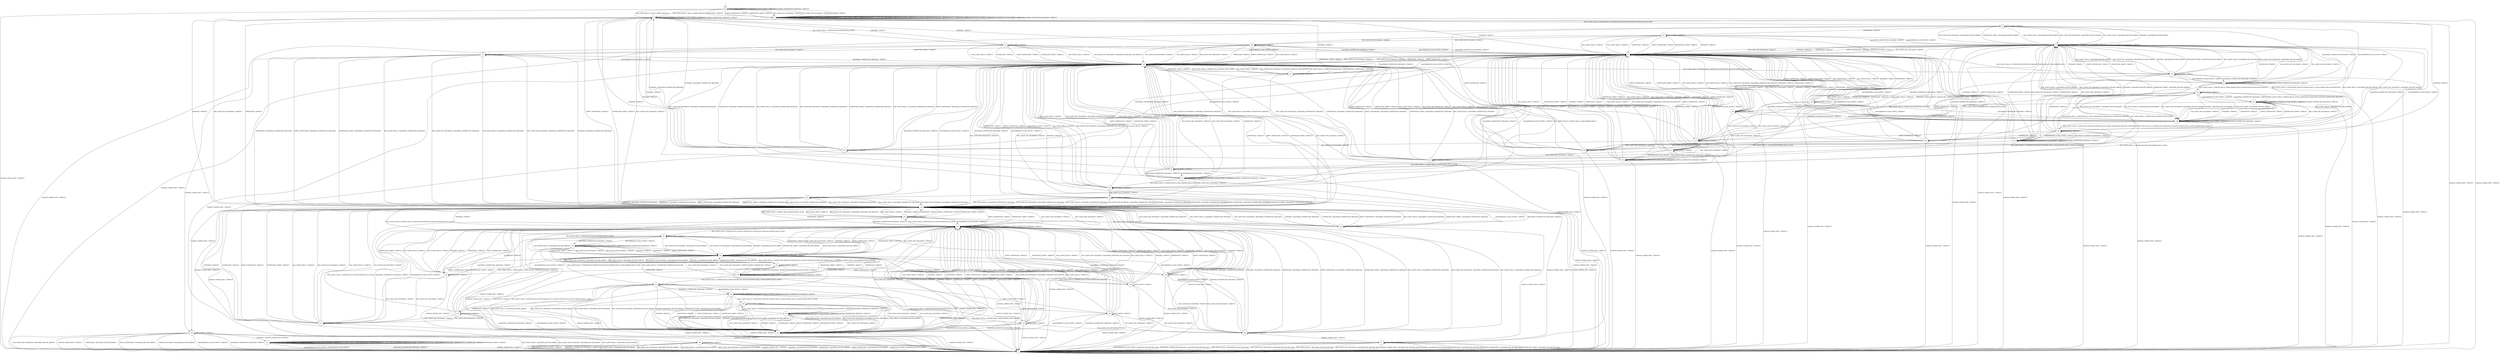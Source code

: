 digraph g {
__start0 [label="" shape="none"];

	s0 [shape="circle" label="s0"];
	s1 [shape="circle" label="s1"];
	s2 [shape="circle" label="s2"];
	s3 [shape="circle" label="s3"];
	s4 [shape="circle" label="s4"];
	s5 [shape="circle" label="s5"];
	s6 [shape="circle" label="s6"];
	s7 [shape="circle" label="s7"];
	s8 [shape="circle" label="s8"];
	s9 [shape="circle" label="s9"];
	s10 [shape="circle" label="s10"];
	s11 [shape="circle" label="s11"];
	s12 [shape="circle" label="s12"];
	s13 [shape="circle" label="s13"];
	s14 [shape="circle" label="s14"];
	s15 [shape="circle" label="s15"];
	s16 [shape="circle" label="s16"];
	s17 [shape="circle" label="s17"];
	s18 [shape="circle" label="s18"];
	s19 [shape="circle" label="s19"];
	s20 [shape="circle" label="s20"];
	s21 [shape="circle" label="s21"];
	s22 [shape="circle" label="s22"];
	s23 [shape="circle" label="s23"];
	s24 [shape="circle" label="s24"];
	s25 [shape="circle" label="s25"];
	s26 [shape="circle" label="s26"];
	s27 [shape="circle" label="s27"];
	s28 [shape="circle" label="s28"];
	s29 [shape="circle" label="s29"];
	s30 [shape="circle" label="s30"];
	s31 [shape="circle" label="s31"];
	s32 [shape="circle" label="s32"];
	s33 [shape="circle" label="s33"];
	s34 [shape="circle" label="s34"];
	s35 [shape="circle" label="s35"];
	s36 [shape="circle" label="s36"];
	s37 [shape="circle" label="s37"];
	s38 [shape="circle" label="s38"];
	s39 [shape="circle" label="s39"];
	s40 [shape="circle" label="s40"];
	s41 [shape="circle" label="s41"];
	s42 [shape="circle" label="s42"];
	s43 [shape="circle" label="s43"];
	s44 [shape="circle" label="s44"];
	s45 [shape="circle" label="s45"];
	s46 [shape="circle" label="s46"];
	s47 [shape="circle" label="s47"];
	s48 [shape="circle" label="s48"];
	s49 [shape="circle" label="s49"];
	s50 [shape="circle" label="s50"];
	s51 [shape="circle" label="s51"];
	s52 [shape="circle" label="s52"];
	s53 [shape="circle" label="s53"];
	s54 [shape="circle" label="s54"];
	s55 [shape="circle" label="s55"];
	s56 [shape="circle" label="s56"];
	s57 [shape="circle" label="s57"];
	s58 [shape="circle" label="s58"];
	s59 [shape="circle" label="s59"];
	s0 -> s2 [label="RSA_CLIENT_HELLO / HELLO_VERIFY_REQUEST"];
	s0 -> s7 [label="RSA_CLIENT_KEY_EXCHANGE / TIMEOUT"];
	s0 -> s2 [label="PSK_CLIENT_HELLO / HELLO_VERIFY_REQUEST"];
	s0 -> s7 [label="PSK_CLIENT_KEY_EXCHANGE / TIMEOUT"];
	s0 -> s1 [label="CHANGE_CIPHER_SPEC / TIMEOUT"];
	s0 -> s7 [label="FINISHED / TIMEOUT"];
	s0 -> s0 [label="APPLICATION / TIMEOUT"];
	s0 -> s7 [label="CERTIFICATE / TIMEOUT"];
	s0 -> s7 [label="EMPTY_CERTIFICATE / TIMEOUT"];
	s0 -> s7 [label="CERTIFICATE_VERIFY / TIMEOUT"];
	s0 -> s0 [label="Alert(WARNING,CLOSE_NOTIFY) / TIMEOUT"];
	s0 -> s0 [label="Alert(FATAL,UNEXPECTED_MESSAGE) / TIMEOUT"];
	s1 -> s1 [label="RSA_CLIENT_HELLO / TIMEOUT"];
	s1 -> s1 [label="RSA_CLIENT_KEY_EXCHANGE / TIMEOUT"];
	s1 -> s1 [label="PSK_CLIENT_HELLO / TIMEOUT"];
	s1 -> s1 [label="PSK_CLIENT_KEY_EXCHANGE / TIMEOUT"];
	s1 -> s1 [label="CHANGE_CIPHER_SPEC / TIMEOUT"];
	s1 -> s1 [label="FINISHED / TIMEOUT"];
	s1 -> s1 [label="APPLICATION / TIMEOUT"];
	s1 -> s1 [label="CERTIFICATE / TIMEOUT"];
	s1 -> s1 [label="EMPTY_CERTIFICATE / TIMEOUT"];
	s1 -> s1 [label="CERTIFICATE_VERIFY / TIMEOUT"];
	s1 -> s1 [label="Alert(WARNING,CLOSE_NOTIFY) / TIMEOUT"];
	s1 -> s1 [label="Alert(FATAL,UNEXPECTED_MESSAGE) / TIMEOUT"];
	s2 -> s3 [label="RSA_CLIENT_HELLO / SERVER_HELLO,CERTIFICATE,CERTIFICATE_REQUEST,SERVER_HELLO_DONE"];
	s2 -> s18 [label="RSA_CLIENT_KEY_EXCHANGE / TIMEOUT"];
	s2 -> s12 [label="PSK_CLIENT_HELLO / SERVER_HELLO,SERVER_HELLO_DONE"];
	s2 -> s18 [label="PSK_CLIENT_KEY_EXCHANGE / TIMEOUT"];
	s2 -> s1 [label="CHANGE_CIPHER_SPEC / TIMEOUT"];
	s2 -> s18 [label="FINISHED / TIMEOUT"];
	s2 -> s2 [label="APPLICATION / TIMEOUT"];
	s2 -> s18 [label="CERTIFICATE / TIMEOUT"];
	s2 -> s18 [label="EMPTY_CERTIFICATE / TIMEOUT"];
	s2 -> s18 [label="CERTIFICATE_VERIFY / TIMEOUT"];
	s2 -> s2 [label="Alert(WARNING,CLOSE_NOTIFY) / TIMEOUT"];
	s2 -> s2 [label="Alert(FATAL,UNEXPECTED_MESSAGE) / TIMEOUT"];
	s3 -> s4 [label="RSA_CLIENT_HELLO / Alert(FATAL,DECODE_ERROR)"];
	s3 -> s4 [label="RSA_CLIENT_KEY_EXCHANGE / Alert(FATAL,DECODE_ERROR)"];
	s3 -> s4 [label="PSK_CLIENT_HELLO / Alert(FATAL,DECODE_ERROR)"];
	s3 -> s4 [label="PSK_CLIENT_KEY_EXCHANGE / Alert(FATAL,DECODE_ERROR)"];
	s3 -> s1 [label="CHANGE_CIPHER_SPEC / TIMEOUT"];
	s3 -> s4 [label="FINISHED / Alert(FATAL,DECODE_ERROR)"];
	s3 -> s3 [label="APPLICATION / TIMEOUT"];
	s3 -> s27 [label="CERTIFICATE / TIMEOUT"];
	s3 -> s47 [label="EMPTY_CERTIFICATE / TIMEOUT"];
	s3 -> s4 [label="CERTIFICATE_VERIFY / Alert(FATAL,DECODE_ERROR)"];
	s3 -> s5 [label="Alert(WARNING,CLOSE_NOTIFY) / TIMEOUT"];
	s3 -> s5 [label="Alert(FATAL,UNEXPECTED_MESSAGE) / TIMEOUT"];
	s4 -> s43 [label="RSA_CLIENT_HELLO / CERTIFICATE_REQUEST,SERVER_HELLO_DONE,SERVER_HELLO,CERTIFICATE"];
	s4 -> s6 [label="RSA_CLIENT_KEY_EXCHANGE / TIMEOUT"];
	s4 -> s8 [label="PSK_CLIENT_HELLO / SERVER_HELLO,SERVER_HELLO_DONE"];
	s4 -> s6 [label="PSK_CLIENT_KEY_EXCHANGE / TIMEOUT"];
	s4 -> s1 [label="CHANGE_CIPHER_SPEC / TIMEOUT"];
	s4 -> s6 [label="FINISHED / TIMEOUT"];
	s4 -> s4 [label="APPLICATION / TIMEOUT"];
	s4 -> s6 [label="CERTIFICATE / TIMEOUT"];
	s4 -> s6 [label="EMPTY_CERTIFICATE / TIMEOUT"];
	s4 -> s6 [label="CERTIFICATE_VERIFY / TIMEOUT"];
	s4 -> s4 [label="Alert(WARNING,CLOSE_NOTIFY) / TIMEOUT"];
	s4 -> s4 [label="Alert(FATAL,UNEXPECTED_MESSAGE) / TIMEOUT"];
	s5 -> s22 [label="RSA_CLIENT_HELLO / SERVER_HELLO_DONE,SERVER_HELLO,CERTIFICATE,CERTIFICATE_REQUEST"];
	s5 -> s4 [label="RSA_CLIENT_KEY_EXCHANGE / TIMEOUT"];
	s5 -> s13 [label="PSK_CLIENT_HELLO / SERVER_HELLO,SERVER_HELLO_DONE"];
	s5 -> s4 [label="PSK_CLIENT_KEY_EXCHANGE / TIMEOUT"];
	s5 -> s1 [label="CHANGE_CIPHER_SPEC / TIMEOUT"];
	s5 -> s4 [label="FINISHED / TIMEOUT"];
	s5 -> s5 [label="APPLICATION / TIMEOUT"];
	s5 -> s4 [label="CERTIFICATE / TIMEOUT"];
	s5 -> s4 [label="EMPTY_CERTIFICATE / TIMEOUT"];
	s5 -> s4 [label="CERTIFICATE_VERIFY / TIMEOUT"];
	s5 -> s5 [label="Alert(WARNING,CLOSE_NOTIFY) / TIMEOUT"];
	s5 -> s5 [label="Alert(FATAL,UNEXPECTED_MESSAGE) / TIMEOUT"];
	s6 -> s53 [label="RSA_CLIENT_HELLO / CERTIFICATE,CERTIFICATE_REQUEST,SERVER_HELLO_DONE,SERVER_HELLO"];
	s6 -> s55 [label="RSA_CLIENT_KEY_EXCHANGE / TIMEOUT"];
	s6 -> s52 [label="PSK_CLIENT_HELLO / SERVER_HELLO_DONE,SERVER_HELLO"];
	s6 -> s55 [label="PSK_CLIENT_KEY_EXCHANGE / TIMEOUT"];
	s6 -> s1 [label="CHANGE_CIPHER_SPEC / TIMEOUT"];
	s6 -> s2 [label="FINISHED / TIMEOUT"];
	s6 -> s6 [label="APPLICATION / TIMEOUT"];
	s6 -> s55 [label="CERTIFICATE / TIMEOUT"];
	s6 -> s55 [label="EMPTY_CERTIFICATE / TIMEOUT"];
	s6 -> s55 [label="CERTIFICATE_VERIFY / TIMEOUT"];
	s6 -> s6 [label="Alert(WARNING,CLOSE_NOTIFY) / TIMEOUT"];
	s6 -> s6 [label="Alert(FATAL,UNEXPECTED_MESSAGE) / TIMEOUT"];
	s7 -> s7 [label="RSA_CLIENT_HELLO / HELLO_VERIFY_REQUEST"];
	s7 -> s7 [label="RSA_CLIENT_KEY_EXCHANGE / TIMEOUT"];
	s7 -> s7 [label="PSK_CLIENT_HELLO / HELLO_VERIFY_REQUEST"];
	s7 -> s7 [label="PSK_CLIENT_KEY_EXCHANGE / TIMEOUT"];
	s7 -> s1 [label="CHANGE_CIPHER_SPEC / TIMEOUT"];
	s7 -> s7 [label="FINISHED / TIMEOUT"];
	s7 -> s7 [label="APPLICATION / TIMEOUT"];
	s7 -> s7 [label="CERTIFICATE / TIMEOUT"];
	s7 -> s7 [label="EMPTY_CERTIFICATE / TIMEOUT"];
	s7 -> s7 [label="CERTIFICATE_VERIFY / TIMEOUT"];
	s7 -> s7 [label="Alert(WARNING,CLOSE_NOTIFY) / TIMEOUT"];
	s7 -> s7 [label="Alert(FATAL,UNEXPECTED_MESSAGE) / TIMEOUT"];
	s8 -> s55 [label="RSA_CLIENT_HELLO / TIMEOUT"];
	s8 -> s55 [label="RSA_CLIENT_KEY_EXCHANGE / Alert(FATAL,UNKNOWN_PSK_IDENTITY)"];
	s8 -> s55 [label="PSK_CLIENT_HELLO / TIMEOUT"];
	s8 -> s9 [label="PSK_CLIENT_KEY_EXCHANGE / TIMEOUT"];
	s8 -> s1 [label="CHANGE_CIPHER_SPEC / TIMEOUT"];
	s8 -> s2 [label="FINISHED / TIMEOUT"];
	s8 -> s8 [label="APPLICATION / TIMEOUT"];
	s8 -> s55 [label="CERTIFICATE / TIMEOUT"];
	s8 -> s55 [label="EMPTY_CERTIFICATE / TIMEOUT"];
	s8 -> s55 [label="CERTIFICATE_VERIFY / TIMEOUT"];
	s8 -> s10 [label="Alert(WARNING,CLOSE_NOTIFY) / TIMEOUT"];
	s8 -> s10 [label="Alert(FATAL,UNEXPECTED_MESSAGE) / TIMEOUT"];
	s9 -> s18 [label="RSA_CLIENT_HELLO / Alert(FATAL,UNEXPECTED_MESSAGE)"];
	s9 -> s18 [label="RSA_CLIENT_KEY_EXCHANGE / Alert(FATAL,UNEXPECTED_MESSAGE)"];
	s9 -> s18 [label="PSK_CLIENT_HELLO / Alert(FATAL,UNEXPECTED_MESSAGE)"];
	s9 -> s18 [label="PSK_CLIENT_KEY_EXCHANGE / Alert(FATAL,UNEXPECTED_MESSAGE)"];
	s9 -> s11 [label="CHANGE_CIPHER_SPEC / TIMEOUT"];
	s9 -> s18 [label="FINISHED / Alert(FATAL,UNEXPECTED_MESSAGE)"];
	s9 -> s9 [label="APPLICATION / TIMEOUT"];
	s9 -> s18 [label="CERTIFICATE / Alert(FATAL,UNEXPECTED_MESSAGE)"];
	s9 -> s18 [label="EMPTY_CERTIFICATE / Alert(FATAL,UNEXPECTED_MESSAGE)"];
	s9 -> s18 [label="CERTIFICATE_VERIFY / Alert(FATAL,UNEXPECTED_MESSAGE)"];
	s9 -> s55 [label="Alert(WARNING,CLOSE_NOTIFY) / TIMEOUT"];
	s9 -> s55 [label="Alert(FATAL,UNEXPECTED_MESSAGE) / TIMEOUT"];
	s10 -> s53 [label="RSA_CLIENT_HELLO / CERTIFICATE,CERTIFICATE_REQUEST,SERVER_HELLO_DONE,SERVER_HELLO_DONE"];
	s10 -> s55 [label="RSA_CLIENT_KEY_EXCHANGE / TIMEOUT"];
	s10 -> s52 [label="PSK_CLIENT_HELLO / SERVER_HELLO_DONE,SERVER_HELLO_DONE"];
	s10 -> s55 [label="PSK_CLIENT_KEY_EXCHANGE / TIMEOUT"];
	s10 -> s1 [label="CHANGE_CIPHER_SPEC / TIMEOUT"];
	s10 -> s2 [label="FINISHED / TIMEOUT"];
	s10 -> s10 [label="APPLICATION / TIMEOUT"];
	s10 -> s55 [label="CERTIFICATE / TIMEOUT"];
	s10 -> s55 [label="EMPTY_CERTIFICATE / TIMEOUT"];
	s10 -> s55 [label="CERTIFICATE_VERIFY / TIMEOUT"];
	s10 -> s10 [label="Alert(WARNING,CLOSE_NOTIFY) / TIMEOUT"];
	s10 -> s10 [label="Alert(FATAL,UNEXPECTED_MESSAGE) / TIMEOUT"];
	s11 -> s1 [label="RSA_CLIENT_HELLO / Alert(FATAL,BAD_RECORD_MAC)"];
	s11 -> s1 [label="RSA_CLIENT_KEY_EXCHANGE / Alert(FATAL,BAD_RECORD_MAC)"];
	s11 -> s1 [label="PSK_CLIENT_HELLO / Alert(FATAL,BAD_RECORD_MAC)"];
	s11 -> s1 [label="PSK_CLIENT_KEY_EXCHANGE / Alert(FATAL,BAD_RECORD_MAC)"];
	s11 -> s1 [label="CHANGE_CIPHER_SPEC / Alert(FATAL,BAD_RECORD_MAC)"];
	s11 -> s1 [label="FINISHED / Alert(FATAL,BAD_RECORD_MAC)"];
	s11 -> s11 [label="APPLICATION / TIMEOUT"];
	s11 -> s1 [label="CERTIFICATE / Alert(FATAL,BAD_RECORD_MAC)"];
	s11 -> s1 [label="EMPTY_CERTIFICATE / Alert(FATAL,BAD_RECORD_MAC)"];
	s11 -> s1 [label="CERTIFICATE_VERIFY / Alert(FATAL,BAD_RECORD_MAC)"];
	s11 -> s1 [label="Alert(WARNING,CLOSE_NOTIFY) / Alert(FATAL,BAD_RECORD_MAC)"];
	s11 -> s1 [label="Alert(FATAL,UNEXPECTED_MESSAGE) / Alert(FATAL,BAD_RECORD_MAC)"];
	s12 -> s55 [label="RSA_CLIENT_HELLO / TIMEOUT"];
	s12 -> s55 [label="RSA_CLIENT_KEY_EXCHANGE / Alert(FATAL,UNKNOWN_PSK_IDENTITY)"];
	s12 -> s55 [label="PSK_CLIENT_HELLO / TIMEOUT"];
	s12 -> s15 [label="PSK_CLIENT_KEY_EXCHANGE / TIMEOUT"];
	s12 -> s1 [label="CHANGE_CIPHER_SPEC / TIMEOUT"];
	s12 -> s2 [label="FINISHED / TIMEOUT"];
	s12 -> s12 [label="APPLICATION / TIMEOUT"];
	s12 -> s55 [label="CERTIFICATE / TIMEOUT"];
	s12 -> s55 [label="EMPTY_CERTIFICATE / TIMEOUT"];
	s12 -> s55 [label="CERTIFICATE_VERIFY / TIMEOUT"];
	s12 -> s6 [label="Alert(WARNING,CLOSE_NOTIFY) / TIMEOUT"];
	s12 -> s6 [label="Alert(FATAL,UNEXPECTED_MESSAGE) / TIMEOUT"];
	s13 -> s6 [label="RSA_CLIENT_HELLO / TIMEOUT"];
	s13 -> s6 [label="RSA_CLIENT_KEY_EXCHANGE / Alert(FATAL,UNKNOWN_PSK_IDENTITY)"];
	s13 -> s6 [label="PSK_CLIENT_HELLO / TIMEOUT"];
	s13 -> s39 [label="PSK_CLIENT_KEY_EXCHANGE / TIMEOUT"];
	s13 -> s1 [label="CHANGE_CIPHER_SPEC / TIMEOUT"];
	s13 -> s6 [label="FINISHED / TIMEOUT"];
	s13 -> s13 [label="APPLICATION / TIMEOUT"];
	s13 -> s6 [label="CERTIFICATE / TIMEOUT"];
	s13 -> s6 [label="EMPTY_CERTIFICATE / TIMEOUT"];
	s13 -> s6 [label="CERTIFICATE_VERIFY / TIMEOUT"];
	s13 -> s14 [label="Alert(WARNING,CLOSE_NOTIFY) / TIMEOUT"];
	s13 -> s14 [label="Alert(FATAL,UNEXPECTED_MESSAGE) / TIMEOUT"];
	s14 -> s43 [label="RSA_CLIENT_HELLO / CERTIFICATE_REQUEST,SERVER_HELLO_DONE,SERVER_HELLO_DONE,CERTIFICATE"];
	s14 -> s6 [label="RSA_CLIENT_KEY_EXCHANGE / TIMEOUT"];
	s14 -> s8 [label="PSK_CLIENT_HELLO / SERVER_HELLO_DONE,SERVER_HELLO_DONE"];
	s14 -> s6 [label="PSK_CLIENT_KEY_EXCHANGE / TIMEOUT"];
	s14 -> s1 [label="CHANGE_CIPHER_SPEC / TIMEOUT"];
	s14 -> s6 [label="FINISHED / TIMEOUT"];
	s14 -> s14 [label="APPLICATION / TIMEOUT"];
	s14 -> s6 [label="CERTIFICATE / TIMEOUT"];
	s14 -> s6 [label="EMPTY_CERTIFICATE / TIMEOUT"];
	s14 -> s6 [label="CERTIFICATE_VERIFY / TIMEOUT"];
	s14 -> s14 [label="Alert(WARNING,CLOSE_NOTIFY) / TIMEOUT"];
	s14 -> s14 [label="Alert(FATAL,UNEXPECTED_MESSAGE) / TIMEOUT"];
	s15 -> s18 [label="RSA_CLIENT_HELLO / Alert(FATAL,UNEXPECTED_MESSAGE)"];
	s15 -> s18 [label="RSA_CLIENT_KEY_EXCHANGE / Alert(FATAL,UNEXPECTED_MESSAGE)"];
	s15 -> s18 [label="PSK_CLIENT_HELLO / Alert(FATAL,UNEXPECTED_MESSAGE)"];
	s15 -> s18 [label="PSK_CLIENT_KEY_EXCHANGE / Alert(FATAL,UNEXPECTED_MESSAGE)"];
	s15 -> s16 [label="CHANGE_CIPHER_SPEC / TIMEOUT"];
	s15 -> s18 [label="FINISHED / Alert(FATAL,UNEXPECTED_MESSAGE)"];
	s15 -> s15 [label="APPLICATION / TIMEOUT"];
	s15 -> s18 [label="CERTIFICATE / Alert(FATAL,UNEXPECTED_MESSAGE)"];
	s15 -> s18 [label="EMPTY_CERTIFICATE / Alert(FATAL,UNEXPECTED_MESSAGE)"];
	s15 -> s18 [label="CERTIFICATE_VERIFY / Alert(FATAL,UNEXPECTED_MESSAGE)"];
	s15 -> s55 [label="Alert(WARNING,CLOSE_NOTIFY) / TIMEOUT"];
	s15 -> s55 [label="Alert(FATAL,UNEXPECTED_MESSAGE) / TIMEOUT"];
	s16 -> s1 [label="RSA_CLIENT_HELLO / Alert(FATAL,DECODE_ERROR)"];
	s16 -> s1 [label="RSA_CLIENT_KEY_EXCHANGE / Alert(FATAL,DECODE_ERROR)"];
	s16 -> s1 [label="PSK_CLIENT_HELLO / Alert(FATAL,DECODE_ERROR)"];
	s16 -> s1 [label="PSK_CLIENT_KEY_EXCHANGE / Alert(FATAL,DECODE_ERROR)"];
	s16 -> s1 [label="CHANGE_CIPHER_SPEC / TIMEOUT"];
	s16 -> s17 [label="FINISHED / CHANGE_CIPHER_SPEC,FINISHED"];
	s16 -> s16 [label="APPLICATION / TIMEOUT"];
	s16 -> s1 [label="CERTIFICATE / Alert(FATAL,DECODE_ERROR)"];
	s16 -> s1 [label="EMPTY_CERTIFICATE / Alert(FATAL,DECODE_ERROR)"];
	s16 -> s1 [label="CERTIFICATE_VERIFY / Alert(FATAL,DECODE_ERROR)"];
	s16 -> s1 [label="Alert(WARNING,CLOSE_NOTIFY) / TIMEOUT"];
	s16 -> s1 [label="Alert(FATAL,UNEXPECTED_MESSAGE) / TIMEOUT"];
	s17 -> s17 [label="RSA_CLIENT_HELLO / Alert(WARNING,NO_RENEGOTIATION)"];
	s17 -> s17 [label="RSA_CLIENT_KEY_EXCHANGE / TIMEOUT"];
	s17 -> s17 [label="PSK_CLIENT_HELLO / Alert(WARNING,NO_RENEGOTIATION)"];
	s17 -> s17 [label="PSK_CLIENT_KEY_EXCHANGE / TIMEOUT"];
	s17 -> s1 [label="CHANGE_CIPHER_SPEC / TIMEOUT"];
	s17 -> s17 [label="FINISHED / TIMEOUT"];
	s17 -> s17 [label="APPLICATION / APPLICATION"];
	s17 -> s17 [label="CERTIFICATE / TIMEOUT"];
	s17 -> s17 [label="EMPTY_CERTIFICATE / TIMEOUT"];
	s17 -> s17 [label="CERTIFICATE_VERIFY / TIMEOUT"];
	s17 -> s1 [label="Alert(WARNING,CLOSE_NOTIFY) / Alert(WARNING,CLOSE_NOTIFY)"];
	s17 -> s1 [label="Alert(FATAL,UNEXPECTED_MESSAGE) / TIMEOUT"];
	s18 -> s21 [label="RSA_CLIENT_HELLO / SERVER_HELLO,CERTIFICATE,CERTIFICATE_REQUEST,SERVER_HELLO_DONE"];
	s18 -> s18 [label="RSA_CLIENT_KEY_EXCHANGE / TIMEOUT"];
	s18 -> s19 [label="PSK_CLIENT_HELLO / SERVER_HELLO,SERVER_HELLO_DONE"];
	s18 -> s18 [label="PSK_CLIENT_KEY_EXCHANGE / TIMEOUT"];
	s18 -> s1 [label="CHANGE_CIPHER_SPEC / TIMEOUT"];
	s18 -> s18 [label="FINISHED / TIMEOUT"];
	s18 -> s18 [label="APPLICATION / TIMEOUT"];
	s18 -> s18 [label="CERTIFICATE / TIMEOUT"];
	s18 -> s18 [label="EMPTY_CERTIFICATE / TIMEOUT"];
	s18 -> s18 [label="CERTIFICATE_VERIFY / TIMEOUT"];
	s18 -> s18 [label="Alert(WARNING,CLOSE_NOTIFY) / TIMEOUT"];
	s18 -> s18 [label="Alert(FATAL,UNEXPECTED_MESSAGE) / TIMEOUT"];
	s19 -> s18 [label="RSA_CLIENT_HELLO / TIMEOUT"];
	s19 -> s18 [label="RSA_CLIENT_KEY_EXCHANGE / Alert(FATAL,UNKNOWN_PSK_IDENTITY)"];
	s19 -> s18 [label="PSK_CLIENT_HELLO / TIMEOUT"];
	s19 -> s48 [label="PSK_CLIENT_KEY_EXCHANGE / TIMEOUT"];
	s19 -> s1 [label="CHANGE_CIPHER_SPEC / TIMEOUT"];
	s19 -> s18 [label="FINISHED / TIMEOUT"];
	s19 -> s19 [label="APPLICATION / TIMEOUT"];
	s19 -> s18 [label="CERTIFICATE / TIMEOUT"];
	s19 -> s18 [label="EMPTY_CERTIFICATE / TIMEOUT"];
	s19 -> s18 [label="CERTIFICATE_VERIFY / TIMEOUT"];
	s19 -> s20 [label="Alert(WARNING,CLOSE_NOTIFY) / TIMEOUT"];
	s19 -> s20 [label="Alert(FATAL,UNEXPECTED_MESSAGE) / TIMEOUT"];
	s20 -> s21 [label="RSA_CLIENT_HELLO / SERVER_HELLO_DONE,CERTIFICATE,CERTIFICATE_REQUEST,SERVER_HELLO_DONE"];
	s20 -> s18 [label="RSA_CLIENT_KEY_EXCHANGE / TIMEOUT"];
	s20 -> s19 [label="PSK_CLIENT_HELLO / SERVER_HELLO_DONE,SERVER_HELLO_DONE"];
	s20 -> s18 [label="PSK_CLIENT_KEY_EXCHANGE / TIMEOUT"];
	s20 -> s1 [label="CHANGE_CIPHER_SPEC / TIMEOUT"];
	s20 -> s18 [label="FINISHED / TIMEOUT"];
	s20 -> s20 [label="APPLICATION / TIMEOUT"];
	s20 -> s18 [label="CERTIFICATE / TIMEOUT"];
	s20 -> s18 [label="EMPTY_CERTIFICATE / TIMEOUT"];
	s20 -> s18 [label="CERTIFICATE_VERIFY / TIMEOUT"];
	s20 -> s20 [label="Alert(WARNING,CLOSE_NOTIFY) / TIMEOUT"];
	s20 -> s20 [label="Alert(FATAL,UNEXPECTED_MESSAGE) / TIMEOUT"];
	s21 -> s23 [label="RSA_CLIENT_HELLO / Alert(FATAL,DECODE_ERROR)"];
	s21 -> s23 [label="RSA_CLIENT_KEY_EXCHANGE / Alert(FATAL,DECODE_ERROR)"];
	s21 -> s23 [label="PSK_CLIENT_HELLO / Alert(FATAL,DECODE_ERROR)"];
	s21 -> s23 [label="PSK_CLIENT_KEY_EXCHANGE / Alert(FATAL,DECODE_ERROR)"];
	s21 -> s1 [label="CHANGE_CIPHER_SPEC / TIMEOUT"];
	s21 -> s23 [label="FINISHED / Alert(FATAL,DECODE_ERROR)"];
	s21 -> s21 [label="APPLICATION / TIMEOUT"];
	s21 -> s29 [label="CERTIFICATE / TIMEOUT"];
	s21 -> s36 [label="EMPTY_CERTIFICATE / TIMEOUT"];
	s21 -> s23 [label="CERTIFICATE_VERIFY / Alert(FATAL,DECODE_ERROR)"];
	s21 -> s30 [label="Alert(WARNING,CLOSE_NOTIFY) / TIMEOUT"];
	s21 -> s30 [label="Alert(FATAL,UNEXPECTED_MESSAGE) / TIMEOUT"];
	s22 -> s24 [label="RSA_CLIENT_HELLO / Alert(FATAL,DECODE_ERROR)"];
	s22 -> s24 [label="RSA_CLIENT_KEY_EXCHANGE / Alert(FATAL,DECODE_ERROR)"];
	s22 -> s24 [label="PSK_CLIENT_HELLO / Alert(FATAL,DECODE_ERROR)"];
	s22 -> s24 [label="PSK_CLIENT_KEY_EXCHANGE / Alert(FATAL,DECODE_ERROR)"];
	s22 -> s1 [label="CHANGE_CIPHER_SPEC / TIMEOUT"];
	s22 -> s24 [label="FINISHED / Alert(FATAL,DECODE_ERROR)"];
	s22 -> s22 [label="APPLICATION / TIMEOUT"];
	s22 -> s49 [label="CERTIFICATE / TIMEOUT"];
	s22 -> s47 [label="EMPTY_CERTIFICATE / TIMEOUT"];
	s22 -> s24 [label="CERTIFICATE_VERIFY / Alert(FATAL,DECODE_ERROR)"];
	s22 -> s25 [label="Alert(WARNING,CLOSE_NOTIFY) / TIMEOUT"];
	s22 -> s25 [label="Alert(FATAL,UNEXPECTED_MESSAGE) / TIMEOUT"];
	s23 -> s45 [label="RSA_CLIENT_HELLO / CERTIFICATE_REQUEST,SERVER_HELLO_DONE,CERTIFICATE_REQUEST,SERVER_HELLO_DONE"];
	s23 -> s20 [label="RSA_CLIENT_KEY_EXCHANGE / TIMEOUT"];
	s23 -> s19 [label="PSK_CLIENT_HELLO / CERTIFICATE_REQUEST,SERVER_HELLO_DONE"];
	s23 -> s20 [label="PSK_CLIENT_KEY_EXCHANGE / TIMEOUT"];
	s23 -> s1 [label="CHANGE_CIPHER_SPEC / TIMEOUT"];
	s23 -> s20 [label="FINISHED / TIMEOUT"];
	s23 -> s23 [label="APPLICATION / TIMEOUT"];
	s23 -> s20 [label="CERTIFICATE / TIMEOUT"];
	s23 -> s20 [label="EMPTY_CERTIFICATE / TIMEOUT"];
	s23 -> s20 [label="CERTIFICATE_VERIFY / TIMEOUT"];
	s23 -> s23 [label="Alert(WARNING,CLOSE_NOTIFY) / TIMEOUT"];
	s23 -> s23 [label="Alert(FATAL,UNEXPECTED_MESSAGE) / TIMEOUT"];
	s24 -> s43 [label="RSA_CLIENT_HELLO / CERTIFICATE_REQUEST,SERVER_HELLO_DONE,CERTIFICATE_REQUEST,CERTIFICATE"];
	s24 -> s6 [label="RSA_CLIENT_KEY_EXCHANGE / TIMEOUT"];
	s24 -> s8 [label="PSK_CLIENT_HELLO / CERTIFICATE_REQUEST,SERVER_HELLO_DONE"];
	s24 -> s6 [label="PSK_CLIENT_KEY_EXCHANGE / TIMEOUT"];
	s24 -> s1 [label="CHANGE_CIPHER_SPEC / TIMEOUT"];
	s24 -> s6 [label="FINISHED / TIMEOUT"];
	s24 -> s24 [label="APPLICATION / TIMEOUT"];
	s24 -> s6 [label="CERTIFICATE / TIMEOUT"];
	s24 -> s6 [label="EMPTY_CERTIFICATE / TIMEOUT"];
	s24 -> s6 [label="CERTIFICATE_VERIFY / TIMEOUT"];
	s24 -> s24 [label="Alert(WARNING,CLOSE_NOTIFY) / TIMEOUT"];
	s24 -> s24 [label="Alert(FATAL,UNEXPECTED_MESSAGE) / TIMEOUT"];
	s25 -> s22 [label="RSA_CLIENT_HELLO / SERVER_HELLO_DONE,CERTIFICATE,CERTIFICATE_REQUEST,CERTIFICATE_REQUEST"];
	s25 -> s24 [label="RSA_CLIENT_KEY_EXCHANGE / TIMEOUT"];
	s25 -> s26 [label="PSK_CLIENT_HELLO / CERTIFICATE,CERTIFICATE_REQUEST"];
	s25 -> s24 [label="PSK_CLIENT_KEY_EXCHANGE / TIMEOUT"];
	s25 -> s1 [label="CHANGE_CIPHER_SPEC / TIMEOUT"];
	s25 -> s24 [label="FINISHED / TIMEOUT"];
	s25 -> s25 [label="APPLICATION / TIMEOUT"];
	s25 -> s24 [label="CERTIFICATE / TIMEOUT"];
	s25 -> s24 [label="EMPTY_CERTIFICATE / TIMEOUT"];
	s25 -> s24 [label="CERTIFICATE_VERIFY / TIMEOUT"];
	s25 -> s25 [label="Alert(WARNING,CLOSE_NOTIFY) / TIMEOUT"];
	s25 -> s25 [label="Alert(FATAL,UNEXPECTED_MESSAGE) / TIMEOUT"];
	s26 -> s6 [label="RSA_CLIENT_HELLO / TIMEOUT"];
	s26 -> s6 [label="RSA_CLIENT_KEY_EXCHANGE / Alert(FATAL,UNKNOWN_PSK_IDENTITY)"];
	s26 -> s6 [label="PSK_CLIENT_HELLO / TIMEOUT"];
	s26 -> s39 [label="PSK_CLIENT_KEY_EXCHANGE / TIMEOUT"];
	s26 -> s1 [label="CHANGE_CIPHER_SPEC / TIMEOUT"];
	s26 -> s6 [label="FINISHED / TIMEOUT"];
	s26 -> s26 [label="APPLICATION / TIMEOUT"];
	s26 -> s6 [label="CERTIFICATE / TIMEOUT"];
	s26 -> s6 [label="EMPTY_CERTIFICATE / TIMEOUT"];
	s26 -> s6 [label="CERTIFICATE_VERIFY / TIMEOUT"];
	s26 -> s24 [label="Alert(WARNING,CLOSE_NOTIFY) / TIMEOUT"];
	s26 -> s24 [label="Alert(FATAL,UNEXPECTED_MESSAGE) / TIMEOUT"];
	s27 -> s6 [label="RSA_CLIENT_HELLO / TIMEOUT"];
	s27 -> s28 [label="RSA_CLIENT_KEY_EXCHANGE / TIMEOUT"];
	s27 -> s6 [label="PSK_CLIENT_HELLO / TIMEOUT"];
	s27 -> s28 [label="PSK_CLIENT_KEY_EXCHANGE / TIMEOUT"];
	s27 -> s1 [label="CHANGE_CIPHER_SPEC / TIMEOUT"];
	s27 -> s6 [label="FINISHED / TIMEOUT"];
	s27 -> s27 [label="APPLICATION / TIMEOUT"];
	s27 -> s6 [label="CERTIFICATE / TIMEOUT"];
	s27 -> s6 [label="EMPTY_CERTIFICATE / TIMEOUT"];
	s27 -> s6 [label="CERTIFICATE_VERIFY / TIMEOUT"];
	s27 -> s4 [label="Alert(WARNING,CLOSE_NOTIFY) / TIMEOUT"];
	s27 -> s4 [label="Alert(FATAL,UNEXPECTED_MESSAGE) / TIMEOUT"];
	s28 -> s55 [label="RSA_CLIENT_HELLO / TIMEOUT"];
	s28 -> s55 [label="RSA_CLIENT_KEY_EXCHANGE / TIMEOUT"];
	s28 -> s55 [label="PSK_CLIENT_HELLO / TIMEOUT"];
	s28 -> s55 [label="PSK_CLIENT_KEY_EXCHANGE / TIMEOUT"];
	s28 -> s1 [label="CHANGE_CIPHER_SPEC / TIMEOUT"];
	s28 -> s2 [label="FINISHED / TIMEOUT"];
	s28 -> s28 [label="APPLICATION / TIMEOUT"];
	s28 -> s55 [label="CERTIFICATE / TIMEOUT"];
	s28 -> s55 [label="EMPTY_CERTIFICATE / TIMEOUT"];
	s28 -> s15 [label="CERTIFICATE_VERIFY / TIMEOUT"];
	s28 -> s6 [label="Alert(WARNING,CLOSE_NOTIFY) / TIMEOUT"];
	s28 -> s6 [label="Alert(FATAL,UNEXPECTED_MESSAGE) / TIMEOUT"];
	s29 -> s20 [label="RSA_CLIENT_HELLO / TIMEOUT"];
	s29 -> s37 [label="RSA_CLIENT_KEY_EXCHANGE / TIMEOUT"];
	s29 -> s20 [label="PSK_CLIENT_HELLO / TIMEOUT"];
	s29 -> s37 [label="PSK_CLIENT_KEY_EXCHANGE / TIMEOUT"];
	s29 -> s1 [label="CHANGE_CIPHER_SPEC / TIMEOUT"];
	s29 -> s20 [label="FINISHED / TIMEOUT"];
	s29 -> s29 [label="APPLICATION / TIMEOUT"];
	s29 -> s20 [label="CERTIFICATE / TIMEOUT"];
	s29 -> s20 [label="EMPTY_CERTIFICATE / TIMEOUT"];
	s29 -> s20 [label="CERTIFICATE_VERIFY / TIMEOUT"];
	s29 -> s23 [label="Alert(WARNING,CLOSE_NOTIFY) / TIMEOUT"];
	s29 -> s23 [label="Alert(FATAL,UNEXPECTED_MESSAGE) / TIMEOUT"];
	s30 -> s31 [label="RSA_CLIENT_HELLO / CERTIFICATE,CERTIFICATE_REQUEST,SERVER_HELLO_DONE,SERVER_HELLO_DONE"];
	s30 -> s23 [label="RSA_CLIENT_KEY_EXCHANGE / TIMEOUT"];
	s30 -> s32 [label="PSK_CLIENT_HELLO / CERTIFICATE,CERTIFICATE_REQUEST"];
	s30 -> s23 [label="PSK_CLIENT_KEY_EXCHANGE / TIMEOUT"];
	s30 -> s1 [label="CHANGE_CIPHER_SPEC / TIMEOUT"];
	s30 -> s23 [label="FINISHED / TIMEOUT"];
	s30 -> s30 [label="APPLICATION / TIMEOUT"];
	s30 -> s23 [label="CERTIFICATE / TIMEOUT"];
	s30 -> s23 [label="EMPTY_CERTIFICATE / TIMEOUT"];
	s30 -> s23 [label="CERTIFICATE_VERIFY / TIMEOUT"];
	s30 -> s30 [label="Alert(WARNING,CLOSE_NOTIFY) / TIMEOUT"];
	s30 -> s30 [label="Alert(FATAL,UNEXPECTED_MESSAGE) / TIMEOUT"];
	s31 -> s33 [label="RSA_CLIENT_HELLO / Alert(FATAL,DECODE_ERROR)"];
	s31 -> s33 [label="RSA_CLIENT_KEY_EXCHANGE / Alert(FATAL,DECODE_ERROR)"];
	s31 -> s33 [label="PSK_CLIENT_HELLO / Alert(FATAL,DECODE_ERROR)"];
	s31 -> s33 [label="PSK_CLIENT_KEY_EXCHANGE / Alert(FATAL,DECODE_ERROR)"];
	s31 -> s1 [label="CHANGE_CIPHER_SPEC / TIMEOUT"];
	s31 -> s33 [label="FINISHED / Alert(FATAL,DECODE_ERROR)"];
	s31 -> s31 [label="APPLICATION / TIMEOUT"];
	s31 -> s42 [label="CERTIFICATE / TIMEOUT"];
	s31 -> s50 [label="EMPTY_CERTIFICATE / TIMEOUT"];
	s31 -> s33 [label="CERTIFICATE_VERIFY / Alert(FATAL,DECODE_ERROR)"];
	s31 -> s34 [label="Alert(WARNING,CLOSE_NOTIFY) / TIMEOUT"];
	s31 -> s34 [label="Alert(FATAL,UNEXPECTED_MESSAGE) / TIMEOUT"];
	s32 -> s20 [label="RSA_CLIENT_HELLO / TIMEOUT"];
	s32 -> s20 [label="RSA_CLIENT_KEY_EXCHANGE / Alert(FATAL,UNKNOWN_PSK_IDENTITY)"];
	s32 -> s20 [label="PSK_CLIENT_HELLO / TIMEOUT"];
	s32 -> s38 [label="PSK_CLIENT_KEY_EXCHANGE / TIMEOUT"];
	s32 -> s1 [label="CHANGE_CIPHER_SPEC / TIMEOUT"];
	s32 -> s20 [label="FINISHED / TIMEOUT"];
	s32 -> s32 [label="APPLICATION / TIMEOUT"];
	s32 -> s20 [label="CERTIFICATE / TIMEOUT"];
	s32 -> s20 [label="EMPTY_CERTIFICATE / TIMEOUT"];
	s32 -> s20 [label="CERTIFICATE_VERIFY / TIMEOUT"];
	s32 -> s23 [label="Alert(WARNING,CLOSE_NOTIFY) / TIMEOUT"];
	s32 -> s23 [label="Alert(FATAL,UNEXPECTED_MESSAGE) / TIMEOUT"];
	s33 -> s45 [label="RSA_CLIENT_HELLO / SERVER_HELLO_DONE,SERVER_HELLO_DONE,CERTIFICATE_REQUEST,SERVER_HELLO_DONE"];
	s33 -> s20 [label="RSA_CLIENT_KEY_EXCHANGE / TIMEOUT"];
	s33 -> s19 [label="PSK_CLIENT_HELLO / SERVER_HELLO_DONE,SERVER_HELLO_DONE"];
	s33 -> s20 [label="PSK_CLIENT_KEY_EXCHANGE / TIMEOUT"];
	s33 -> s1 [label="CHANGE_CIPHER_SPEC / TIMEOUT"];
	s33 -> s20 [label="FINISHED / TIMEOUT"];
	s33 -> s33 [label="APPLICATION / TIMEOUT"];
	s33 -> s20 [label="CERTIFICATE / TIMEOUT"];
	s33 -> s20 [label="EMPTY_CERTIFICATE / TIMEOUT"];
	s33 -> s20 [label="CERTIFICATE_VERIFY / TIMEOUT"];
	s33 -> s33 [label="Alert(WARNING,CLOSE_NOTIFY) / TIMEOUT"];
	s33 -> s33 [label="Alert(FATAL,UNEXPECTED_MESSAGE) / TIMEOUT"];
	s34 -> s40 [label="RSA_CLIENT_HELLO / CERTIFICATE_REQUEST,SERVER_HELLO_DONE,SERVER_HELLO_DONE,SERVER_HELLO_DONE"];
	s34 -> s33 [label="RSA_CLIENT_KEY_EXCHANGE / TIMEOUT"];
	s34 -> s35 [label="PSK_CLIENT_HELLO / CERTIFICATE_REQUEST,SERVER_HELLO_DONE"];
	s34 -> s33 [label="PSK_CLIENT_KEY_EXCHANGE / TIMEOUT"];
	s34 -> s1 [label="CHANGE_CIPHER_SPEC / TIMEOUT"];
	s34 -> s33 [label="FINISHED / TIMEOUT"];
	s34 -> s34 [label="APPLICATION / TIMEOUT"];
	s34 -> s33 [label="CERTIFICATE / TIMEOUT"];
	s34 -> s33 [label="EMPTY_CERTIFICATE / TIMEOUT"];
	s34 -> s33 [label="CERTIFICATE_VERIFY / TIMEOUT"];
	s34 -> s34 [label="Alert(WARNING,CLOSE_NOTIFY) / TIMEOUT"];
	s34 -> s34 [label="Alert(FATAL,UNEXPECTED_MESSAGE) / TIMEOUT"];
	s35 -> s20 [label="RSA_CLIENT_HELLO / TIMEOUT"];
	s35 -> s20 [label="RSA_CLIENT_KEY_EXCHANGE / Alert(FATAL,UNKNOWN_PSK_IDENTITY)"];
	s35 -> s20 [label="PSK_CLIENT_HELLO / TIMEOUT"];
	s35 -> s38 [label="PSK_CLIENT_KEY_EXCHANGE / TIMEOUT"];
	s35 -> s1 [label="CHANGE_CIPHER_SPEC / TIMEOUT"];
	s35 -> s20 [label="FINISHED / TIMEOUT"];
	s35 -> s35 [label="APPLICATION / TIMEOUT"];
	s35 -> s20 [label="CERTIFICATE / TIMEOUT"];
	s35 -> s20 [label="EMPTY_CERTIFICATE / TIMEOUT"];
	s35 -> s20 [label="CERTIFICATE_VERIFY / TIMEOUT"];
	s35 -> s33 [label="Alert(WARNING,CLOSE_NOTIFY) / TIMEOUT"];
	s35 -> s33 [label="Alert(FATAL,UNEXPECTED_MESSAGE) / TIMEOUT"];
	s36 -> s20 [label="RSA_CLIENT_HELLO / TIMEOUT"];
	s36 -> s38 [label="RSA_CLIENT_KEY_EXCHANGE / TIMEOUT"];
	s36 -> s20 [label="PSK_CLIENT_HELLO / TIMEOUT"];
	s36 -> s38 [label="PSK_CLIENT_KEY_EXCHANGE / TIMEOUT"];
	s36 -> s1 [label="CHANGE_CIPHER_SPEC / TIMEOUT"];
	s36 -> s20 [label="FINISHED / TIMEOUT"];
	s36 -> s36 [label="APPLICATION / TIMEOUT"];
	s36 -> s20 [label="CERTIFICATE / TIMEOUT"];
	s36 -> s20 [label="EMPTY_CERTIFICATE / TIMEOUT"];
	s36 -> s20 [label="CERTIFICATE_VERIFY / TIMEOUT"];
	s36 -> s23 [label="Alert(WARNING,CLOSE_NOTIFY) / TIMEOUT"];
	s36 -> s23 [label="Alert(FATAL,UNEXPECTED_MESSAGE) / TIMEOUT"];
	s37 -> s18 [label="RSA_CLIENT_HELLO / TIMEOUT"];
	s37 -> s18 [label="RSA_CLIENT_KEY_EXCHANGE / TIMEOUT"];
	s37 -> s18 [label="PSK_CLIENT_HELLO / TIMEOUT"];
	s37 -> s18 [label="PSK_CLIENT_KEY_EXCHANGE / TIMEOUT"];
	s37 -> s1 [label="CHANGE_CIPHER_SPEC / TIMEOUT"];
	s37 -> s18 [label="FINISHED / TIMEOUT"];
	s37 -> s37 [label="APPLICATION / TIMEOUT"];
	s37 -> s18 [label="CERTIFICATE / TIMEOUT"];
	s37 -> s18 [label="EMPTY_CERTIFICATE / TIMEOUT"];
	s37 -> s18 [label="CERTIFICATE_VERIFY / TIMEOUT"];
	s37 -> s20 [label="Alert(WARNING,CLOSE_NOTIFY) / TIMEOUT"];
	s37 -> s20 [label="Alert(FATAL,UNEXPECTED_MESSAGE) / TIMEOUT"];
	s38 -> s18 [label="RSA_CLIENT_HELLO / Alert(FATAL,UNEXPECTED_MESSAGE)"];
	s38 -> s18 [label="RSA_CLIENT_KEY_EXCHANGE / Alert(FATAL,UNEXPECTED_MESSAGE)"];
	s38 -> s18 [label="PSK_CLIENT_HELLO / Alert(FATAL,UNEXPECTED_MESSAGE)"];
	s38 -> s18 [label="PSK_CLIENT_KEY_EXCHANGE / Alert(FATAL,UNEXPECTED_MESSAGE)"];
	s38 -> s11 [label="CHANGE_CIPHER_SPEC / TIMEOUT"];
	s38 -> s18 [label="FINISHED / Alert(FATAL,UNEXPECTED_MESSAGE)"];
	s38 -> s38 [label="APPLICATION / TIMEOUT"];
	s38 -> s18 [label="CERTIFICATE / Alert(FATAL,UNEXPECTED_MESSAGE)"];
	s38 -> s18 [label="EMPTY_CERTIFICATE / Alert(FATAL,UNEXPECTED_MESSAGE)"];
	s38 -> s18 [label="CERTIFICATE_VERIFY / Alert(FATAL,UNEXPECTED_MESSAGE)"];
	s38 -> s20 [label="Alert(WARNING,CLOSE_NOTIFY) / TIMEOUT"];
	s38 -> s20 [label="Alert(FATAL,UNEXPECTED_MESSAGE) / TIMEOUT"];
	s39 -> s55 [label="RSA_CLIENT_HELLO / Alert(FATAL,UNEXPECTED_MESSAGE)"];
	s39 -> s55 [label="RSA_CLIENT_KEY_EXCHANGE / Alert(FATAL,UNEXPECTED_MESSAGE)"];
	s39 -> s55 [label="PSK_CLIENT_HELLO / Alert(FATAL,UNEXPECTED_MESSAGE)"];
	s39 -> s55 [label="PSK_CLIENT_KEY_EXCHANGE / Alert(FATAL,UNEXPECTED_MESSAGE)"];
	s39 -> s11 [label="CHANGE_CIPHER_SPEC / TIMEOUT"];
	s39 -> s2 [label="FINISHED / Alert(FATAL,UNEXPECTED_MESSAGE)"];
	s39 -> s39 [label="APPLICATION / TIMEOUT"];
	s39 -> s55 [label="CERTIFICATE / Alert(FATAL,UNEXPECTED_MESSAGE)"];
	s39 -> s55 [label="EMPTY_CERTIFICATE / Alert(FATAL,UNEXPECTED_MESSAGE)"];
	s39 -> s55 [label="CERTIFICATE_VERIFY / Alert(FATAL,UNEXPECTED_MESSAGE)"];
	s39 -> s6 [label="Alert(WARNING,CLOSE_NOTIFY) / TIMEOUT"];
	s39 -> s6 [label="Alert(FATAL,UNEXPECTED_MESSAGE) / TIMEOUT"];
	s40 -> s33 [label="RSA_CLIENT_HELLO / Alert(FATAL,DECODE_ERROR)"];
	s40 -> s33 [label="RSA_CLIENT_KEY_EXCHANGE / Alert(FATAL,DECODE_ERROR)"];
	s40 -> s33 [label="PSK_CLIENT_HELLO / Alert(FATAL,DECODE_ERROR)"];
	s40 -> s33 [label="PSK_CLIENT_KEY_EXCHANGE / Alert(FATAL,DECODE_ERROR)"];
	s40 -> s1 [label="CHANGE_CIPHER_SPEC / TIMEOUT"];
	s40 -> s33 [label="FINISHED / Alert(FATAL,DECODE_ERROR)"];
	s40 -> s40 [label="APPLICATION / TIMEOUT"];
	s40 -> s42 [label="CERTIFICATE / TIMEOUT"];
	s40 -> s50 [label="EMPTY_CERTIFICATE / TIMEOUT"];
	s40 -> s33 [label="CERTIFICATE_VERIFY / Alert(FATAL,DECODE_ERROR)"];
	s40 -> s41 [label="Alert(WARNING,CLOSE_NOTIFY) / TIMEOUT"];
	s40 -> s41 [label="Alert(FATAL,UNEXPECTED_MESSAGE) / TIMEOUT"];
	s41 -> s40 [label="RSA_CLIENT_HELLO / SERVER_HELLO_DONE,SERVER_HELLO_DONE,SERVER_HELLO_DONE,SERVER_HELLO_DONE"];
	s41 -> s33 [label="RSA_CLIENT_KEY_EXCHANGE / TIMEOUT"];
	s41 -> s35 [label="PSK_CLIENT_HELLO / SERVER_HELLO_DONE,SERVER_HELLO_DONE"];
	s41 -> s33 [label="PSK_CLIENT_KEY_EXCHANGE / TIMEOUT"];
	s41 -> s1 [label="CHANGE_CIPHER_SPEC / TIMEOUT"];
	s41 -> s33 [label="FINISHED / TIMEOUT"];
	s41 -> s41 [label="APPLICATION / TIMEOUT"];
	s41 -> s33 [label="CERTIFICATE / TIMEOUT"];
	s41 -> s33 [label="EMPTY_CERTIFICATE / TIMEOUT"];
	s41 -> s33 [label="CERTIFICATE_VERIFY / TIMEOUT"];
	s41 -> s41 [label="Alert(WARNING,CLOSE_NOTIFY) / TIMEOUT"];
	s41 -> s41 [label="Alert(FATAL,UNEXPECTED_MESSAGE) / TIMEOUT"];
	s42 -> s20 [label="RSA_CLIENT_HELLO / TIMEOUT"];
	s42 -> s37 [label="RSA_CLIENT_KEY_EXCHANGE / TIMEOUT"];
	s42 -> s20 [label="PSK_CLIENT_HELLO / TIMEOUT"];
	s42 -> s37 [label="PSK_CLIENT_KEY_EXCHANGE / TIMEOUT"];
	s42 -> s1 [label="CHANGE_CIPHER_SPEC / TIMEOUT"];
	s42 -> s20 [label="FINISHED / TIMEOUT"];
	s42 -> s42 [label="APPLICATION / TIMEOUT"];
	s42 -> s20 [label="CERTIFICATE / TIMEOUT"];
	s42 -> s20 [label="EMPTY_CERTIFICATE / TIMEOUT"];
	s42 -> s20 [label="CERTIFICATE_VERIFY / TIMEOUT"];
	s42 -> s33 [label="Alert(WARNING,CLOSE_NOTIFY) / TIMEOUT"];
	s42 -> s33 [label="Alert(FATAL,UNEXPECTED_MESSAGE) / TIMEOUT"];
	s43 -> s4 [label="RSA_CLIENT_HELLO / Alert(FATAL,DECODE_ERROR)"];
	s43 -> s4 [label="RSA_CLIENT_KEY_EXCHANGE / Alert(FATAL,DECODE_ERROR)"];
	s43 -> s4 [label="PSK_CLIENT_HELLO / Alert(FATAL,DECODE_ERROR)"];
	s43 -> s4 [label="PSK_CLIENT_KEY_EXCHANGE / Alert(FATAL,DECODE_ERROR)"];
	s43 -> s1 [label="CHANGE_CIPHER_SPEC / TIMEOUT"];
	s43 -> s4 [label="FINISHED / Alert(FATAL,DECODE_ERROR)"];
	s43 -> s43 [label="APPLICATION / TIMEOUT"];
	s43 -> s54 [label="CERTIFICATE / TIMEOUT"];
	s43 -> s47 [label="EMPTY_CERTIFICATE / TIMEOUT"];
	s43 -> s4 [label="CERTIFICATE_VERIFY / Alert(FATAL,DECODE_ERROR)"];
	s43 -> s44 [label="Alert(WARNING,CLOSE_NOTIFY) / TIMEOUT"];
	s43 -> s44 [label="Alert(FATAL,UNEXPECTED_MESSAGE) / TIMEOUT"];
	s44 -> s22 [label="RSA_CLIENT_HELLO / SERVER_HELLO_DONE,CERTIFICATE,CERTIFICATE,CERTIFICATE_REQUEST"];
	s44 -> s4 [label="RSA_CLIENT_KEY_EXCHANGE / TIMEOUT"];
	s44 -> s13 [label="PSK_CLIENT_HELLO / CERTIFICATE,SERVER_HELLO_DONE"];
	s44 -> s4 [label="PSK_CLIENT_KEY_EXCHANGE / TIMEOUT"];
	s44 -> s1 [label="CHANGE_CIPHER_SPEC / TIMEOUT"];
	s44 -> s4 [label="FINISHED / TIMEOUT"];
	s44 -> s44 [label="APPLICATION / TIMEOUT"];
	s44 -> s4 [label="CERTIFICATE / TIMEOUT"];
	s44 -> s4 [label="EMPTY_CERTIFICATE / TIMEOUT"];
	s44 -> s4 [label="CERTIFICATE_VERIFY / TIMEOUT"];
	s44 -> s44 [label="Alert(WARNING,CLOSE_NOTIFY) / TIMEOUT"];
	s44 -> s44 [label="Alert(FATAL,UNEXPECTED_MESSAGE) / TIMEOUT"];
	s45 -> s23 [label="RSA_CLIENT_HELLO / Alert(FATAL,DECODE_ERROR)"];
	s45 -> s23 [label="RSA_CLIENT_KEY_EXCHANGE / Alert(FATAL,DECODE_ERROR)"];
	s45 -> s23 [label="PSK_CLIENT_HELLO / Alert(FATAL,DECODE_ERROR)"];
	s45 -> s23 [label="PSK_CLIENT_KEY_EXCHANGE / Alert(FATAL,DECODE_ERROR)"];
	s45 -> s1 [label="CHANGE_CIPHER_SPEC / TIMEOUT"];
	s45 -> s23 [label="FINISHED / Alert(FATAL,DECODE_ERROR)"];
	s45 -> s45 [label="APPLICATION / TIMEOUT"];
	s45 -> s29 [label="CERTIFICATE / TIMEOUT"];
	s45 -> s36 [label="EMPTY_CERTIFICATE / TIMEOUT"];
	s45 -> s23 [label="CERTIFICATE_VERIFY / Alert(FATAL,DECODE_ERROR)"];
	s45 -> s46 [label="Alert(WARNING,CLOSE_NOTIFY) / TIMEOUT"];
	s45 -> s46 [label="Alert(FATAL,UNEXPECTED_MESSAGE) / TIMEOUT"];
	s46 -> s31 [label="RSA_CLIENT_HELLO / SERVER_HELLO_DONE,CERTIFICATE_REQUEST,SERVER_HELLO_DONE,SERVER_HELLO_DONE"];
	s46 -> s23 [label="RSA_CLIENT_KEY_EXCHANGE / TIMEOUT"];
	s46 -> s32 [label="PSK_CLIENT_HELLO / SERVER_HELLO_DONE,CERTIFICATE_REQUEST"];
	s46 -> s23 [label="PSK_CLIENT_KEY_EXCHANGE / TIMEOUT"];
	s46 -> s1 [label="CHANGE_CIPHER_SPEC / TIMEOUT"];
	s46 -> s23 [label="FINISHED / TIMEOUT"];
	s46 -> s46 [label="APPLICATION / TIMEOUT"];
	s46 -> s23 [label="CERTIFICATE / TIMEOUT"];
	s46 -> s23 [label="EMPTY_CERTIFICATE / TIMEOUT"];
	s46 -> s23 [label="CERTIFICATE_VERIFY / TIMEOUT"];
	s46 -> s46 [label="Alert(WARNING,CLOSE_NOTIFY) / TIMEOUT"];
	s46 -> s46 [label="Alert(FATAL,UNEXPECTED_MESSAGE) / TIMEOUT"];
	s47 -> s6 [label="RSA_CLIENT_HELLO / TIMEOUT"];
	s47 -> s51 [label="RSA_CLIENT_KEY_EXCHANGE / TIMEOUT"];
	s47 -> s6 [label="PSK_CLIENT_HELLO / TIMEOUT"];
	s47 -> s39 [label="PSK_CLIENT_KEY_EXCHANGE / TIMEOUT"];
	s47 -> s1 [label="CHANGE_CIPHER_SPEC / TIMEOUT"];
	s47 -> s6 [label="FINISHED / TIMEOUT"];
	s47 -> s47 [label="APPLICATION / TIMEOUT"];
	s47 -> s6 [label="CERTIFICATE / TIMEOUT"];
	s47 -> s6 [label="EMPTY_CERTIFICATE / TIMEOUT"];
	s47 -> s6 [label="CERTIFICATE_VERIFY / TIMEOUT"];
	s47 -> s4 [label="Alert(WARNING,CLOSE_NOTIFY) / TIMEOUT"];
	s47 -> s4 [label="Alert(FATAL,UNEXPECTED_MESSAGE) / TIMEOUT"];
	s48 -> s18 [label="RSA_CLIENT_HELLO / Alert(FATAL,UNEXPECTED_MESSAGE)"];
	s48 -> s18 [label="RSA_CLIENT_KEY_EXCHANGE / Alert(FATAL,UNEXPECTED_MESSAGE)"];
	s48 -> s18 [label="PSK_CLIENT_HELLO / Alert(FATAL,UNEXPECTED_MESSAGE)"];
	s48 -> s18 [label="PSK_CLIENT_KEY_EXCHANGE / Alert(FATAL,UNEXPECTED_MESSAGE)"];
	s48 -> s11 [label="CHANGE_CIPHER_SPEC / TIMEOUT"];
	s48 -> s18 [label="FINISHED / Alert(FATAL,UNEXPECTED_MESSAGE)"];
	s48 -> s48 [label="APPLICATION / TIMEOUT"];
	s48 -> s18 [label="CERTIFICATE / Alert(FATAL,UNEXPECTED_MESSAGE)"];
	s48 -> s18 [label="EMPTY_CERTIFICATE / Alert(FATAL,UNEXPECTED_MESSAGE)"];
	s48 -> s18 [label="CERTIFICATE_VERIFY / Alert(FATAL,UNEXPECTED_MESSAGE)"];
	s48 -> s18 [label="Alert(WARNING,CLOSE_NOTIFY) / TIMEOUT"];
	s48 -> s18 [label="Alert(FATAL,UNEXPECTED_MESSAGE) / TIMEOUT"];
	s49 -> s6 [label="RSA_CLIENT_HELLO / TIMEOUT"];
	s49 -> s56 [label="RSA_CLIENT_KEY_EXCHANGE / TIMEOUT"];
	s49 -> s6 [label="PSK_CLIENT_HELLO / TIMEOUT"];
	s49 -> s56 [label="PSK_CLIENT_KEY_EXCHANGE / TIMEOUT"];
	s49 -> s1 [label="CHANGE_CIPHER_SPEC / TIMEOUT"];
	s49 -> s6 [label="FINISHED / TIMEOUT"];
	s49 -> s49 [label="APPLICATION / TIMEOUT"];
	s49 -> s6 [label="CERTIFICATE / TIMEOUT"];
	s49 -> s6 [label="EMPTY_CERTIFICATE / TIMEOUT"];
	s49 -> s6 [label="CERTIFICATE_VERIFY / TIMEOUT"];
	s49 -> s24 [label="Alert(WARNING,CLOSE_NOTIFY) / TIMEOUT"];
	s49 -> s24 [label="Alert(FATAL,UNEXPECTED_MESSAGE) / TIMEOUT"];
	s50 -> s20 [label="RSA_CLIENT_HELLO / TIMEOUT"];
	s50 -> s38 [label="RSA_CLIENT_KEY_EXCHANGE / TIMEOUT"];
	s50 -> s20 [label="PSK_CLIENT_HELLO / TIMEOUT"];
	s50 -> s38 [label="PSK_CLIENT_KEY_EXCHANGE / TIMEOUT"];
	s50 -> s1 [label="CHANGE_CIPHER_SPEC / TIMEOUT"];
	s50 -> s20 [label="FINISHED / TIMEOUT"];
	s50 -> s50 [label="APPLICATION / TIMEOUT"];
	s50 -> s20 [label="CERTIFICATE / TIMEOUT"];
	s50 -> s20 [label="EMPTY_CERTIFICATE / TIMEOUT"];
	s50 -> s20 [label="CERTIFICATE_VERIFY / TIMEOUT"];
	s50 -> s33 [label="Alert(WARNING,CLOSE_NOTIFY) / TIMEOUT"];
	s50 -> s33 [label="Alert(FATAL,UNEXPECTED_MESSAGE) / TIMEOUT"];
	s51 -> s55 [label="RSA_CLIENT_HELLO / Alert(FATAL,UNEXPECTED_MESSAGE)"];
	s51 -> s55 [label="RSA_CLIENT_KEY_EXCHANGE / Alert(FATAL,UNEXPECTED_MESSAGE)"];
	s51 -> s55 [label="PSK_CLIENT_HELLO / Alert(FATAL,UNEXPECTED_MESSAGE)"];
	s51 -> s55 [label="PSK_CLIENT_KEY_EXCHANGE / Alert(FATAL,UNEXPECTED_MESSAGE)"];
	s51 -> s16 [label="CHANGE_CIPHER_SPEC / TIMEOUT"];
	s51 -> s2 [label="FINISHED / Alert(FATAL,UNEXPECTED_MESSAGE)"];
	s51 -> s51 [label="APPLICATION / TIMEOUT"];
	s51 -> s55 [label="CERTIFICATE / Alert(FATAL,UNEXPECTED_MESSAGE)"];
	s51 -> s55 [label="EMPTY_CERTIFICATE / Alert(FATAL,UNEXPECTED_MESSAGE)"];
	s51 -> s55 [label="CERTIFICATE_VERIFY / Alert(FATAL,UNEXPECTED_MESSAGE)"];
	s51 -> s6 [label="Alert(WARNING,CLOSE_NOTIFY) / TIMEOUT"];
	s51 -> s6 [label="Alert(FATAL,UNEXPECTED_MESSAGE) / TIMEOUT"];
	s52 -> s55 [label="RSA_CLIENT_HELLO / TIMEOUT"];
	s52 -> s55 [label="RSA_CLIENT_KEY_EXCHANGE / Alert(FATAL,UNKNOWN_PSK_IDENTITY)"];
	s52 -> s55 [label="PSK_CLIENT_HELLO / TIMEOUT"];
	s52 -> s9 [label="PSK_CLIENT_KEY_EXCHANGE / TIMEOUT"];
	s52 -> s1 [label="CHANGE_CIPHER_SPEC / TIMEOUT"];
	s52 -> s2 [label="FINISHED / TIMEOUT"];
	s52 -> s52 [label="APPLICATION / TIMEOUT"];
	s52 -> s55 [label="CERTIFICATE / TIMEOUT"];
	s52 -> s55 [label="EMPTY_CERTIFICATE / TIMEOUT"];
	s52 -> s55 [label="CERTIFICATE_VERIFY / TIMEOUT"];
	s52 -> s6 [label="Alert(WARNING,CLOSE_NOTIFY) / TIMEOUT"];
	s52 -> s6 [label="Alert(FATAL,UNEXPECTED_MESSAGE) / TIMEOUT"];
	s53 -> s4 [label="RSA_CLIENT_HELLO / Alert(FATAL,DECODE_ERROR)"];
	s53 -> s4 [label="RSA_CLIENT_KEY_EXCHANGE / Alert(FATAL,DECODE_ERROR)"];
	s53 -> s4 [label="PSK_CLIENT_HELLO / Alert(FATAL,DECODE_ERROR)"];
	s53 -> s4 [label="PSK_CLIENT_KEY_EXCHANGE / Alert(FATAL,DECODE_ERROR)"];
	s53 -> s1 [label="CHANGE_CIPHER_SPEC / TIMEOUT"];
	s53 -> s4 [label="FINISHED / Alert(FATAL,DECODE_ERROR)"];
	s53 -> s53 [label="APPLICATION / TIMEOUT"];
	s53 -> s54 [label="CERTIFICATE / TIMEOUT"];
	s53 -> s47 [label="EMPTY_CERTIFICATE / TIMEOUT"];
	s53 -> s4 [label="CERTIFICATE_VERIFY / Alert(FATAL,DECODE_ERROR)"];
	s53 -> s5 [label="Alert(WARNING,CLOSE_NOTIFY) / TIMEOUT"];
	s53 -> s5 [label="Alert(FATAL,UNEXPECTED_MESSAGE) / TIMEOUT"];
	s54 -> s6 [label="RSA_CLIENT_HELLO / TIMEOUT"];
	s54 -> s56 [label="RSA_CLIENT_KEY_EXCHANGE / TIMEOUT"];
	s54 -> s6 [label="PSK_CLIENT_HELLO / TIMEOUT"];
	s54 -> s56 [label="PSK_CLIENT_KEY_EXCHANGE / TIMEOUT"];
	s54 -> s1 [label="CHANGE_CIPHER_SPEC / TIMEOUT"];
	s54 -> s6 [label="FINISHED / TIMEOUT"];
	s54 -> s54 [label="APPLICATION / TIMEOUT"];
	s54 -> s6 [label="CERTIFICATE / TIMEOUT"];
	s54 -> s6 [label="EMPTY_CERTIFICATE / TIMEOUT"];
	s54 -> s6 [label="CERTIFICATE_VERIFY / TIMEOUT"];
	s54 -> s4 [label="Alert(WARNING,CLOSE_NOTIFY) / TIMEOUT"];
	s54 -> s4 [label="Alert(FATAL,UNEXPECTED_MESSAGE) / TIMEOUT"];
	s55 -> s53 [label="RSA_CLIENT_HELLO / SERVER_HELLO,CERTIFICATE,CERTIFICATE_REQUEST,SERVER_HELLO_DONE"];
	s55 -> s18 [label="RSA_CLIENT_KEY_EXCHANGE / TIMEOUT"];
	s55 -> s57 [label="PSK_CLIENT_HELLO / SERVER_HELLO,SERVER_HELLO_DONE"];
	s55 -> s18 [label="PSK_CLIENT_KEY_EXCHANGE / TIMEOUT"];
	s55 -> s1 [label="CHANGE_CIPHER_SPEC / TIMEOUT"];
	s55 -> s18 [label="FINISHED / TIMEOUT"];
	s55 -> s55 [label="APPLICATION / TIMEOUT"];
	s55 -> s18 [label="CERTIFICATE / TIMEOUT"];
	s55 -> s18 [label="EMPTY_CERTIFICATE / TIMEOUT"];
	s55 -> s18 [label="CERTIFICATE_VERIFY / TIMEOUT"];
	s55 -> s55 [label="Alert(WARNING,CLOSE_NOTIFY) / TIMEOUT"];
	s55 -> s55 [label="Alert(FATAL,UNEXPECTED_MESSAGE) / TIMEOUT"];
	s56 -> s55 [label="RSA_CLIENT_HELLO / TIMEOUT"];
	s56 -> s55 [label="RSA_CLIENT_KEY_EXCHANGE / TIMEOUT"];
	s56 -> s55 [label="PSK_CLIENT_HELLO / TIMEOUT"];
	s56 -> s55 [label="PSK_CLIENT_KEY_EXCHANGE / TIMEOUT"];
	s56 -> s1 [label="CHANGE_CIPHER_SPEC / TIMEOUT"];
	s56 -> s2 [label="FINISHED / TIMEOUT"];
	s56 -> s56 [label="APPLICATION / TIMEOUT"];
	s56 -> s55 [label="CERTIFICATE / TIMEOUT"];
	s56 -> s55 [label="EMPTY_CERTIFICATE / TIMEOUT"];
	s56 -> s55 [label="CERTIFICATE_VERIFY / TIMEOUT"];
	s56 -> s6 [label="Alert(WARNING,CLOSE_NOTIFY) / TIMEOUT"];
	s56 -> s6 [label="Alert(FATAL,UNEXPECTED_MESSAGE) / TIMEOUT"];
	s57 -> s55 [label="RSA_CLIENT_HELLO / TIMEOUT"];
	s57 -> s55 [label="RSA_CLIENT_KEY_EXCHANGE / Alert(FATAL,UNKNOWN_PSK_IDENTITY)"];
	s57 -> s55 [label="PSK_CLIENT_HELLO / TIMEOUT"];
	s57 -> s58 [label="PSK_CLIENT_KEY_EXCHANGE / TIMEOUT"];
	s57 -> s1 [label="CHANGE_CIPHER_SPEC / TIMEOUT"];
	s57 -> s2 [label="FINISHED / TIMEOUT"];
	s57 -> s57 [label="APPLICATION / TIMEOUT"];
	s57 -> s55 [label="CERTIFICATE / TIMEOUT"];
	s57 -> s55 [label="EMPTY_CERTIFICATE / TIMEOUT"];
	s57 -> s55 [label="CERTIFICATE_VERIFY / TIMEOUT"];
	s57 -> s6 [label="Alert(WARNING,CLOSE_NOTIFY) / TIMEOUT"];
	s57 -> s6 [label="Alert(FATAL,UNEXPECTED_MESSAGE) / TIMEOUT"];
	s58 -> s18 [label="RSA_CLIENT_HELLO / Alert(FATAL,UNEXPECTED_MESSAGE)"];
	s58 -> s18 [label="RSA_CLIENT_KEY_EXCHANGE / Alert(FATAL,UNEXPECTED_MESSAGE)"];
	s58 -> s18 [label="PSK_CLIENT_HELLO / Alert(FATAL,UNEXPECTED_MESSAGE)"];
	s58 -> s18 [label="PSK_CLIENT_KEY_EXCHANGE / Alert(FATAL,UNEXPECTED_MESSAGE)"];
	s58 -> s59 [label="CHANGE_CIPHER_SPEC / TIMEOUT"];
	s58 -> s18 [label="FINISHED / Alert(FATAL,UNEXPECTED_MESSAGE)"];
	s58 -> s58 [label="APPLICATION / TIMEOUT"];
	s58 -> s18 [label="CERTIFICATE / Alert(FATAL,UNEXPECTED_MESSAGE)"];
	s58 -> s18 [label="EMPTY_CERTIFICATE / Alert(FATAL,UNEXPECTED_MESSAGE)"];
	s58 -> s18 [label="CERTIFICATE_VERIFY / Alert(FATAL,UNEXPECTED_MESSAGE)"];
	s58 -> s55 [label="Alert(WARNING,CLOSE_NOTIFY) / TIMEOUT"];
	s58 -> s55 [label="Alert(FATAL,UNEXPECTED_MESSAGE) / TIMEOUT"];
	s59 -> s1 [label="RSA_CLIENT_HELLO / Alert(FATAL,DECODE_ERROR)"];
	s59 -> s1 [label="RSA_CLIENT_KEY_EXCHANGE / Alert(FATAL,DECODE_ERROR)"];
	s59 -> s1 [label="PSK_CLIENT_HELLO / Alert(FATAL,DECODE_ERROR)"];
	s59 -> s1 [label="PSK_CLIENT_KEY_EXCHANGE / Alert(FATAL,DECODE_ERROR)"];
	s59 -> s1 [label="CHANGE_CIPHER_SPEC / TIMEOUT"];
	s59 -> s1 [label="FINISHED / Alert(FATAL,DECODE_ERROR)"];
	s59 -> s59 [label="APPLICATION / TIMEOUT"];
	s59 -> s1 [label="CERTIFICATE / Alert(FATAL,DECODE_ERROR)"];
	s59 -> s1 [label="EMPTY_CERTIFICATE / Alert(FATAL,DECODE_ERROR)"];
	s59 -> s1 [label="CERTIFICATE_VERIFY / Alert(FATAL,DECODE_ERROR)"];
	s59 -> s1 [label="Alert(WARNING,CLOSE_NOTIFY) / TIMEOUT"];
	s59 -> s1 [label="Alert(FATAL,UNEXPECTED_MESSAGE) / TIMEOUT"];

__start0 -> s0;
}

